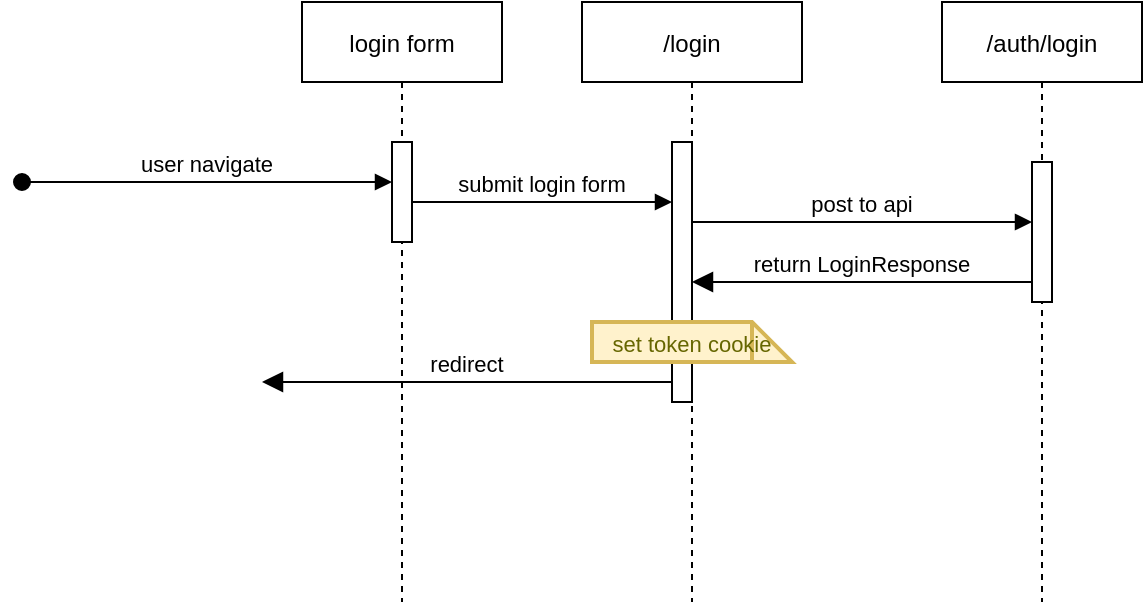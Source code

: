 <mxfile version="20.6.0" type="device"><diagram id="kgpKYQtTHZ0yAKxKKP6v" name="Page-1"><mxGraphModel dx="1185" dy="635" grid="1" gridSize="10" guides="1" tooltips="1" connect="1" arrows="1" fold="1" page="1" pageScale="1" pageWidth="850" pageHeight="1100" math="0" shadow="0"><root><mxCell id="0"/><mxCell id="1" parent="0"/><mxCell id="oq4DHH6upE8qC9fwjti0-1" value="/login" style="shape=umlLifeline;perimeter=lifelinePerimeter;container=1;collapsible=0;recursiveResize=0;rounded=0;shadow=0;strokeWidth=1;" vertex="1" parent="1"><mxGeometry x="510" y="70" width="110" height="300" as="geometry"/></mxCell><mxCell id="oq4DHH6upE8qC9fwjti0-2" value="" style="points=[];perimeter=orthogonalPerimeter;rounded=0;shadow=0;strokeWidth=1;" vertex="1" parent="oq4DHH6upE8qC9fwjti0-1"><mxGeometry x="45" y="70" width="10" height="130" as="geometry"/></mxCell><mxCell id="oq4DHH6upE8qC9fwjti0-19" value="&lt;font style=&quot;font-size: 11px;&quot;&gt;set token cookie&lt;/font&gt;" style="shape=note;strokeWidth=2;fontSize=14;size=20;whiteSpace=wrap;html=1;fillColor=#fff2cc;strokeColor=#d6b656;fontColor=#666600;" vertex="1" parent="oq4DHH6upE8qC9fwjti0-1"><mxGeometry x="5" y="160" width="100" height="20" as="geometry"/></mxCell><mxCell id="oq4DHH6upE8qC9fwjti0-5" value="/auth/login" style="shape=umlLifeline;perimeter=lifelinePerimeter;container=1;collapsible=0;recursiveResize=0;rounded=0;shadow=0;strokeWidth=1;" vertex="1" parent="1"><mxGeometry x="690" y="70" width="100" height="300" as="geometry"/></mxCell><mxCell id="oq4DHH6upE8qC9fwjti0-6" value="" style="points=[];perimeter=orthogonalPerimeter;rounded=0;shadow=0;strokeWidth=1;" vertex="1" parent="oq4DHH6upE8qC9fwjti0-5"><mxGeometry x="45" y="80" width="10" height="70" as="geometry"/></mxCell><mxCell id="oq4DHH6upE8qC9fwjti0-8" value="submit login form" style="verticalAlign=bottom;endArrow=block;shadow=0;strokeWidth=1;" edge="1" parent="1" source="oq4DHH6upE8qC9fwjti0-12" target="oq4DHH6upE8qC9fwjti0-2"><mxGeometry relative="1" as="geometry"><mxPoint x="665" y="150" as="sourcePoint"/><mxPoint x="520" y="150" as="targetPoint"/><Array as="points"><mxPoint x="530" y="170"/></Array></mxGeometry></mxCell><mxCell id="oq4DHH6upE8qC9fwjti0-3" value="user navigate" style="verticalAlign=bottom;startArrow=oval;endArrow=block;startSize=8;shadow=0;strokeWidth=1;" edge="1" parent="1" target="oq4DHH6upE8qC9fwjti0-12"><mxGeometry relative="1" as="geometry"><mxPoint x="230" y="160" as="sourcePoint"/><mxPoint x="390" y="160" as="targetPoint"/></mxGeometry></mxCell><mxCell id="oq4DHH6upE8qC9fwjti0-11" value="login form" style="shape=umlLifeline;perimeter=lifelinePerimeter;container=1;collapsible=0;recursiveResize=0;rounded=0;shadow=0;strokeWidth=1;" vertex="1" parent="1"><mxGeometry x="370" y="70" width="100" height="300" as="geometry"/></mxCell><mxCell id="oq4DHH6upE8qC9fwjti0-12" value="" style="points=[];perimeter=orthogonalPerimeter;rounded=0;shadow=0;strokeWidth=1;" vertex="1" parent="oq4DHH6upE8qC9fwjti0-11"><mxGeometry x="45" y="70" width="10" height="50" as="geometry"/></mxCell><mxCell id="oq4DHH6upE8qC9fwjti0-17" value="redirect" style="verticalAlign=bottom;endArrow=block;endSize=8;shadow=0;strokeWidth=1;endFill=1;" edge="1" parent="oq4DHH6upE8qC9fwjti0-11" source="oq4DHH6upE8qC9fwjti0-2"><mxGeometry relative="1" as="geometry"><mxPoint x="-20" y="190" as="targetPoint"/><mxPoint x="130" y="180" as="sourcePoint"/></mxGeometry></mxCell><mxCell id="oq4DHH6upE8qC9fwjti0-13" value="post to api" style="verticalAlign=bottom;endArrow=block;shadow=0;strokeWidth=1;" edge="1" parent="1" source="oq4DHH6upE8qC9fwjti0-2" target="oq4DHH6upE8qC9fwjti0-6"><mxGeometry relative="1" as="geometry"><mxPoint x="600" y="220" as="sourcePoint"/><mxPoint x="565" y="180" as="targetPoint"/><Array as="points"><mxPoint x="590" y="180"/></Array></mxGeometry></mxCell><mxCell id="oq4DHH6upE8qC9fwjti0-15" value="return LoginResponse" style="verticalAlign=bottom;endArrow=block;endSize=8;shadow=0;strokeWidth=1;endFill=1;" edge="1" parent="1" source="oq4DHH6upE8qC9fwjti0-6" target="oq4DHH6upE8qC9fwjti0-2"><mxGeometry relative="1" as="geometry"><mxPoint x="600" y="220" as="targetPoint"/><mxPoint x="710" y="220" as="sourcePoint"/><Array as="points"><mxPoint x="690" y="210"/></Array></mxGeometry></mxCell></root></mxGraphModel></diagram></mxfile>